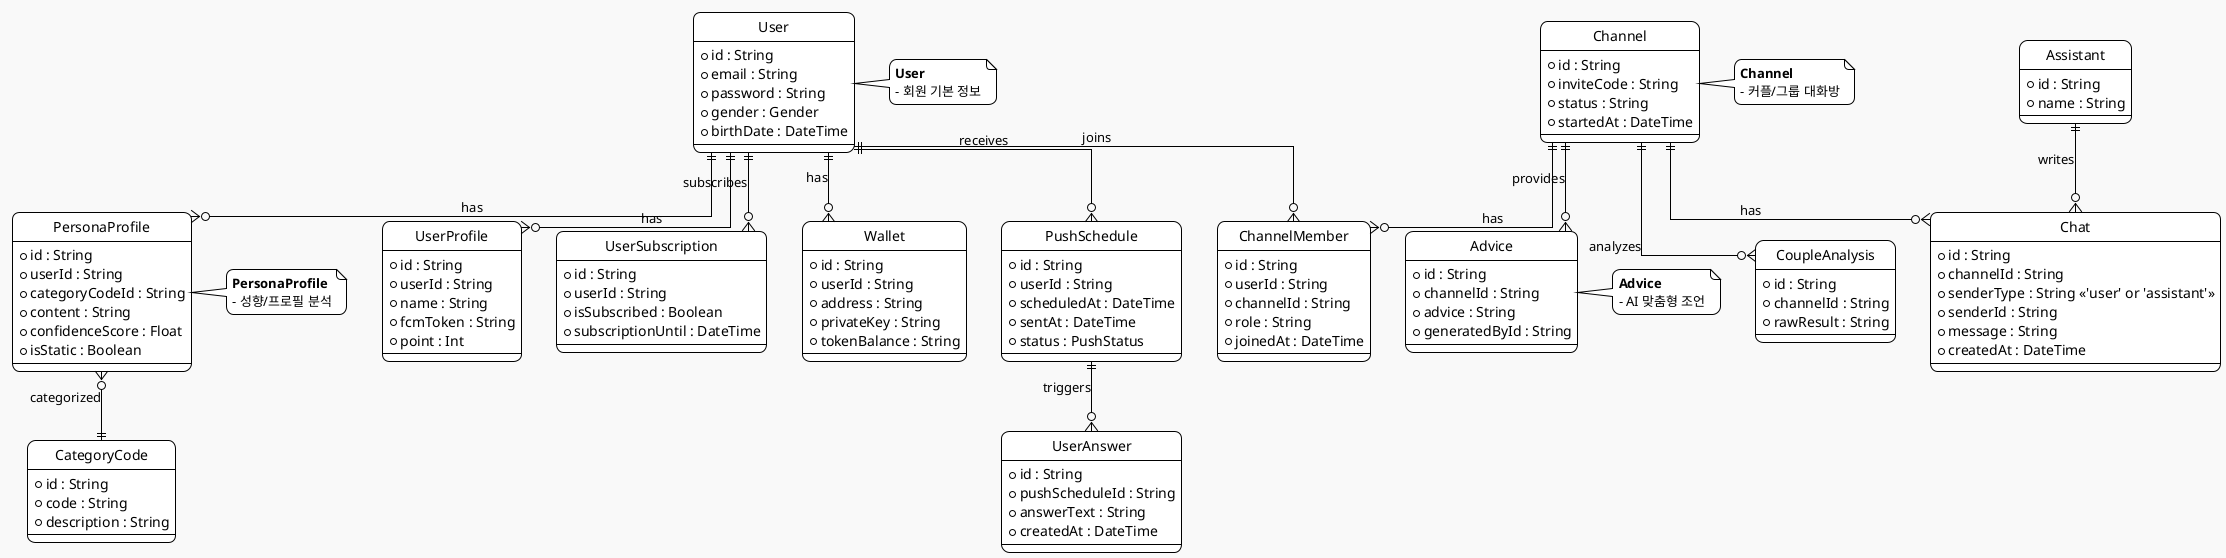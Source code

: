 @startuml
!theme plain
skinparam componentStyle uml2
skinparam shadowing false
skinparam roundcorner 15
skinparam monochrome true
skinparam backgroundColor #F9F9F9
skinparam ArrowColor Black
skinparam ArrowFontColor Black
skinparam defaultFontName "Nanum Gothic"

skinparam linetype ortho
skinparam rectangle {
  RoundCorner 10
  BackgroundColor #F8F8FF
  BorderColor #333366
  FontColor #222244
}
skinparam entity {
  BackgroundColor #F0F8FF
  BorderColor #333366
  FontColor #222244
}
hide circle

' 엔티티 정의
entity "User" as User {
  * id : String
  * email : String
  * password : String
  * gender : Gender
  * birthDate : DateTime
}

entity "UserProfile" as UserProfile {
  * id : String
  * userId : String
  * name : String
  * fcmToken : String
  * point : Int
}

entity "UserSubscription" as UserSubscription {
  * id : String
  * userId : String
  * isSubscribed : Boolean
  * subscriptionUntil : DateTime
}

entity "Wallet" as Wallet {
  * id : String
  * userId : String
  * address : String
  * privateKey : String
  * tokenBalance : String
}

entity "Channel" as Channel {
  * id : String
  * inviteCode : String
  * status : String
  * startedAt : DateTime
}

entity "ChannelMember" as ChannelMember {
  * id : String
  * userId : String
  * channelId : String
  * role : String
  * joinedAt : DateTime
}

entity "Chat" as Chat {
  * id : String
  * channelId : String
  * senderType : String <<'user' or 'assistant'>>
  * senderId : String
  * message : String
  * createdAt : DateTime
}

entity "Assistant" as Assistant {
  * id : String
  * name : String
}

entity "CoupleAnalysis" as CoupleAnalysis {
  * id : String
  * channelId : String
  * rawResult : String
}

entity "PersonaProfile" as PersonaProfile {
  * id : String
  * userId : String
  * categoryCodeId : String
  * content : String
  * confidenceScore : Float
  * isStatic : Boolean
}

entity "CategoryCode" as CategoryCode {
  * id : String
  * code : String
  * description : String
}

entity "PushSchedule" as PushSchedule {
  * id : String
  * userId : String
  * scheduledAt : DateTime
  * sentAt : DateTime
  * status : PushStatus
}

entity "UserAnswer" as UserAnswer {
  * id : String
  * pushScheduleId : String
  * answerText : String
  * createdAt : DateTime
}

entity "Advice" as Advice {
  * id : String
  * channelId : String
  * advice : String
  * generatedById : String
}

' 관계 설정
User ||--o{ UserProfile : "has"
User ||--o{ Wallet : "has"
User ||--o{ ChannelMember : "joins"
User ||--o{ PushSchedule : "receives"
User ||--o{ UserSubscription : "subscribes"
User ||--o{ PersonaProfile : "has"

Channel ||--o{ ChannelMember : "has"
Channel ||--o{ Chat : "has"
Channel ||--o{ CoupleAnalysis : "analyzes"
Channel ||--o{ Advice : "provides"

Assistant ||--o{ Chat : "writes"

PushSchedule ||--o{ UserAnswer : "triggers"
PersonaProfile }o--|| CategoryCode : "categorized"

' 엔티티 설명 주석
note right of User
  <b>User</b>
  - 회원 기본 정보
end note

note right of Channel
  <b>Channel</b>
  - 커플/그룹 대화방
end note

note right of PersonaProfile
  <b>PersonaProfile</b>
  - 성향/프로필 분석
end note

note right of Advice
  <b>Advice</b>
  - AI 맞춤형 조언
end note

@enduml
